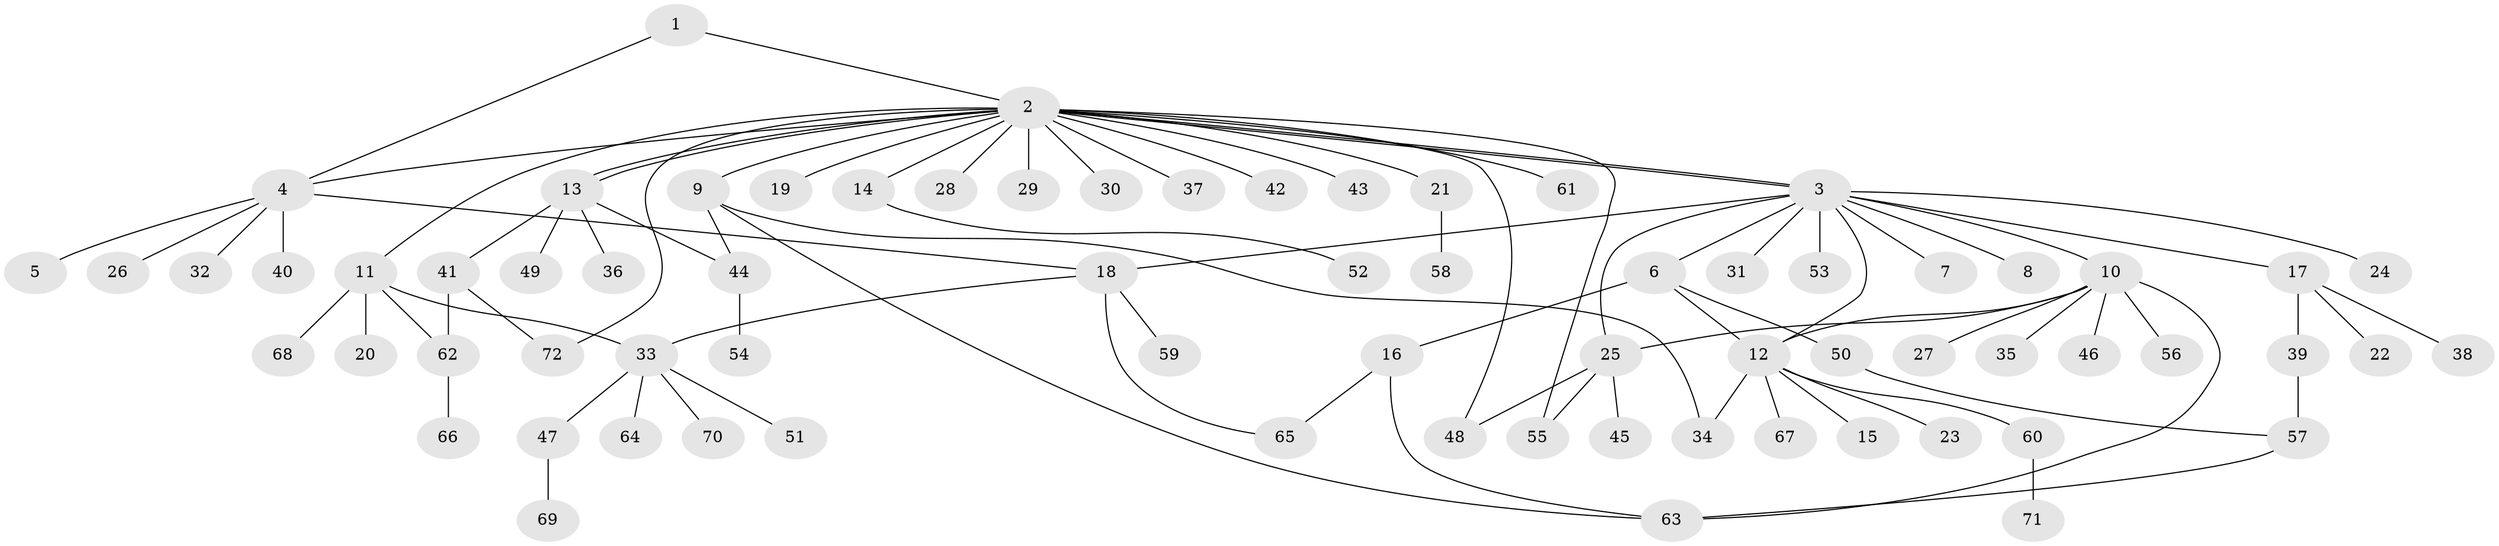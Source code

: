 // coarse degree distribution, {2: 0.08, 20: 0.02, 12: 0.02, 7: 0.06, 1: 0.64, 4: 0.1, 5: 0.02, 3: 0.04, 6: 0.02}
// Generated by graph-tools (version 1.1) at 2025/18/03/04/25 18:18:13]
// undirected, 72 vertices, 90 edges
graph export_dot {
graph [start="1"]
  node [color=gray90,style=filled];
  1;
  2;
  3;
  4;
  5;
  6;
  7;
  8;
  9;
  10;
  11;
  12;
  13;
  14;
  15;
  16;
  17;
  18;
  19;
  20;
  21;
  22;
  23;
  24;
  25;
  26;
  27;
  28;
  29;
  30;
  31;
  32;
  33;
  34;
  35;
  36;
  37;
  38;
  39;
  40;
  41;
  42;
  43;
  44;
  45;
  46;
  47;
  48;
  49;
  50;
  51;
  52;
  53;
  54;
  55;
  56;
  57;
  58;
  59;
  60;
  61;
  62;
  63;
  64;
  65;
  66;
  67;
  68;
  69;
  70;
  71;
  72;
  1 -- 2;
  1 -- 4;
  2 -- 3;
  2 -- 3;
  2 -- 4;
  2 -- 9;
  2 -- 11;
  2 -- 13;
  2 -- 13;
  2 -- 14;
  2 -- 19;
  2 -- 21;
  2 -- 28;
  2 -- 29;
  2 -- 30;
  2 -- 37;
  2 -- 42;
  2 -- 43;
  2 -- 48;
  2 -- 55;
  2 -- 61;
  2 -- 72;
  3 -- 6;
  3 -- 7;
  3 -- 8;
  3 -- 10;
  3 -- 12;
  3 -- 17;
  3 -- 18;
  3 -- 24;
  3 -- 25;
  3 -- 31;
  3 -- 53;
  4 -- 5;
  4 -- 18;
  4 -- 26;
  4 -- 32;
  4 -- 40;
  6 -- 12;
  6 -- 16;
  6 -- 50;
  9 -- 34;
  9 -- 44;
  9 -- 63;
  10 -- 12;
  10 -- 25;
  10 -- 27;
  10 -- 35;
  10 -- 46;
  10 -- 56;
  10 -- 63;
  11 -- 20;
  11 -- 33;
  11 -- 62;
  11 -- 68;
  12 -- 15;
  12 -- 23;
  12 -- 34;
  12 -- 60;
  12 -- 67;
  13 -- 36;
  13 -- 41;
  13 -- 44;
  13 -- 49;
  14 -- 52;
  16 -- 63;
  16 -- 65;
  17 -- 22;
  17 -- 38;
  17 -- 39;
  18 -- 33;
  18 -- 59;
  18 -- 65;
  21 -- 58;
  25 -- 45;
  25 -- 48;
  25 -- 55;
  33 -- 47;
  33 -- 51;
  33 -- 64;
  33 -- 70;
  39 -- 57;
  41 -- 62;
  41 -- 72;
  44 -- 54;
  47 -- 69;
  50 -- 57;
  57 -- 63;
  60 -- 71;
  62 -- 66;
}
